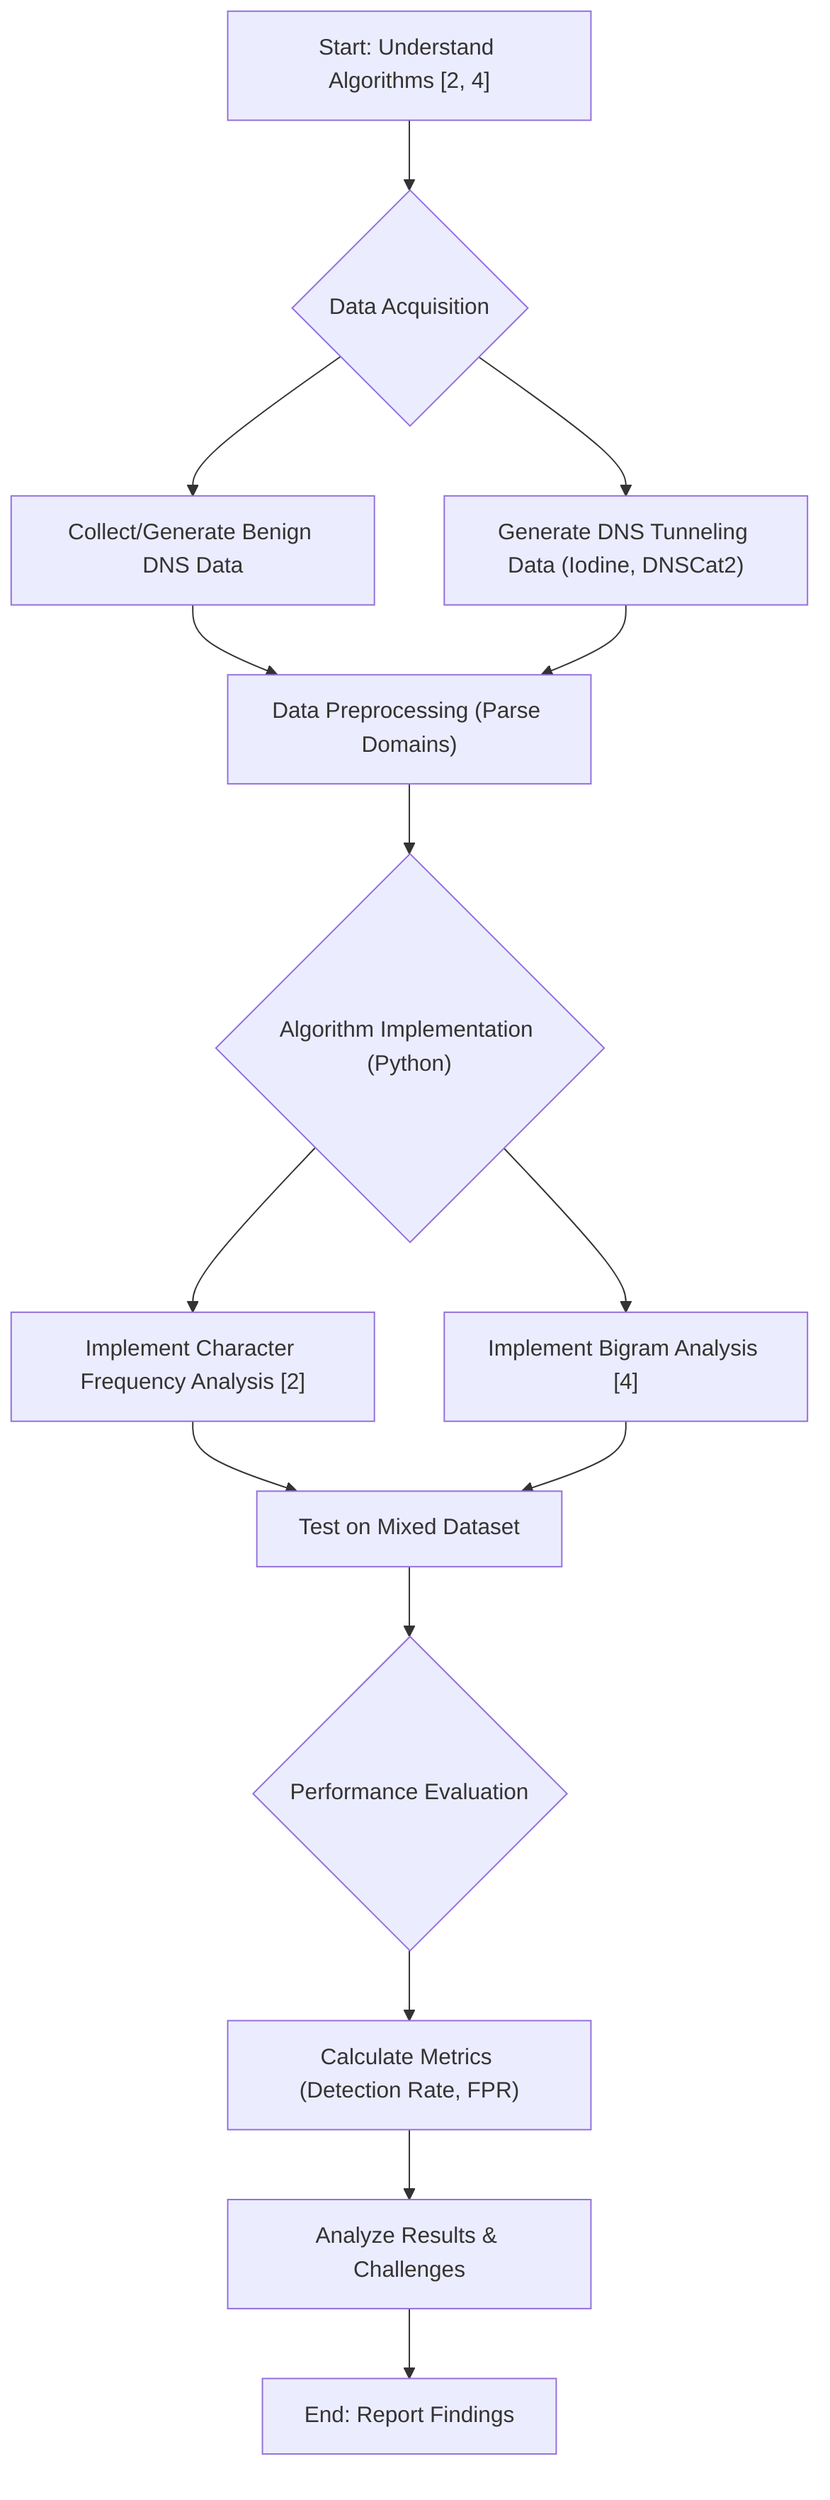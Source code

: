 graph TD
    A["Start: Understand Algorithms [2, 4]"] --> B{"Data Acquisition"};
    B --> B1["Collect/Generate Benign DNS Data"];
    B --> B2["Generate DNS Tunneling Data (Iodine, DNSCat2)"];
    B1 --> C["Data Preprocessing (Parse Domains)"];
    B2 --> C;
    C --> D{"Algorithm Implementation (Python)"};
    D --> D1["Implement Character Frequency Analysis [2]"];
    D --> D2["Implement Bigram Analysis [4]"];
    D1 --> E["Test on Mixed Dataset"];
    D2 --> E;
    E --> F{"Performance Evaluation"};
    F --> F1["Calculate Metrics (Detection Rate, FPR)"];
    F1 --> G["Analyze Results & Challenges"];
    G --> H["End: Report Findings"];